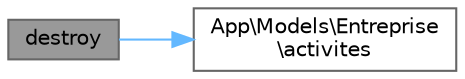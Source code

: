 digraph "destroy"
{
 // LATEX_PDF_SIZE
  bgcolor="transparent";
  edge [fontname=Helvetica,fontsize=10,labelfontname=Helvetica,labelfontsize=10];
  node [fontname=Helvetica,fontsize=10,shape=box,height=0.2,width=0.4];
  rankdir="LR";
  Node1 [id="Node000001",label="destroy",height=0.2,width=0.4,color="gray40", fillcolor="grey60", style="filled", fontcolor="black",tooltip=" "];
  Node1 -> Node2 [id="edge1_Node000001_Node000002",color="steelblue1",style="solid",tooltip=" "];
  Node2 [id="Node000002",label="App\\Models\\Entreprise\l\\activites",height=0.2,width=0.4,color="grey40", fillcolor="white", style="filled",URL="$classApp_1_1Models_1_1Entreprise.html#aa0f6c02fb34704b23ec5b56d5d0edf91",tooltip=" "];
}
